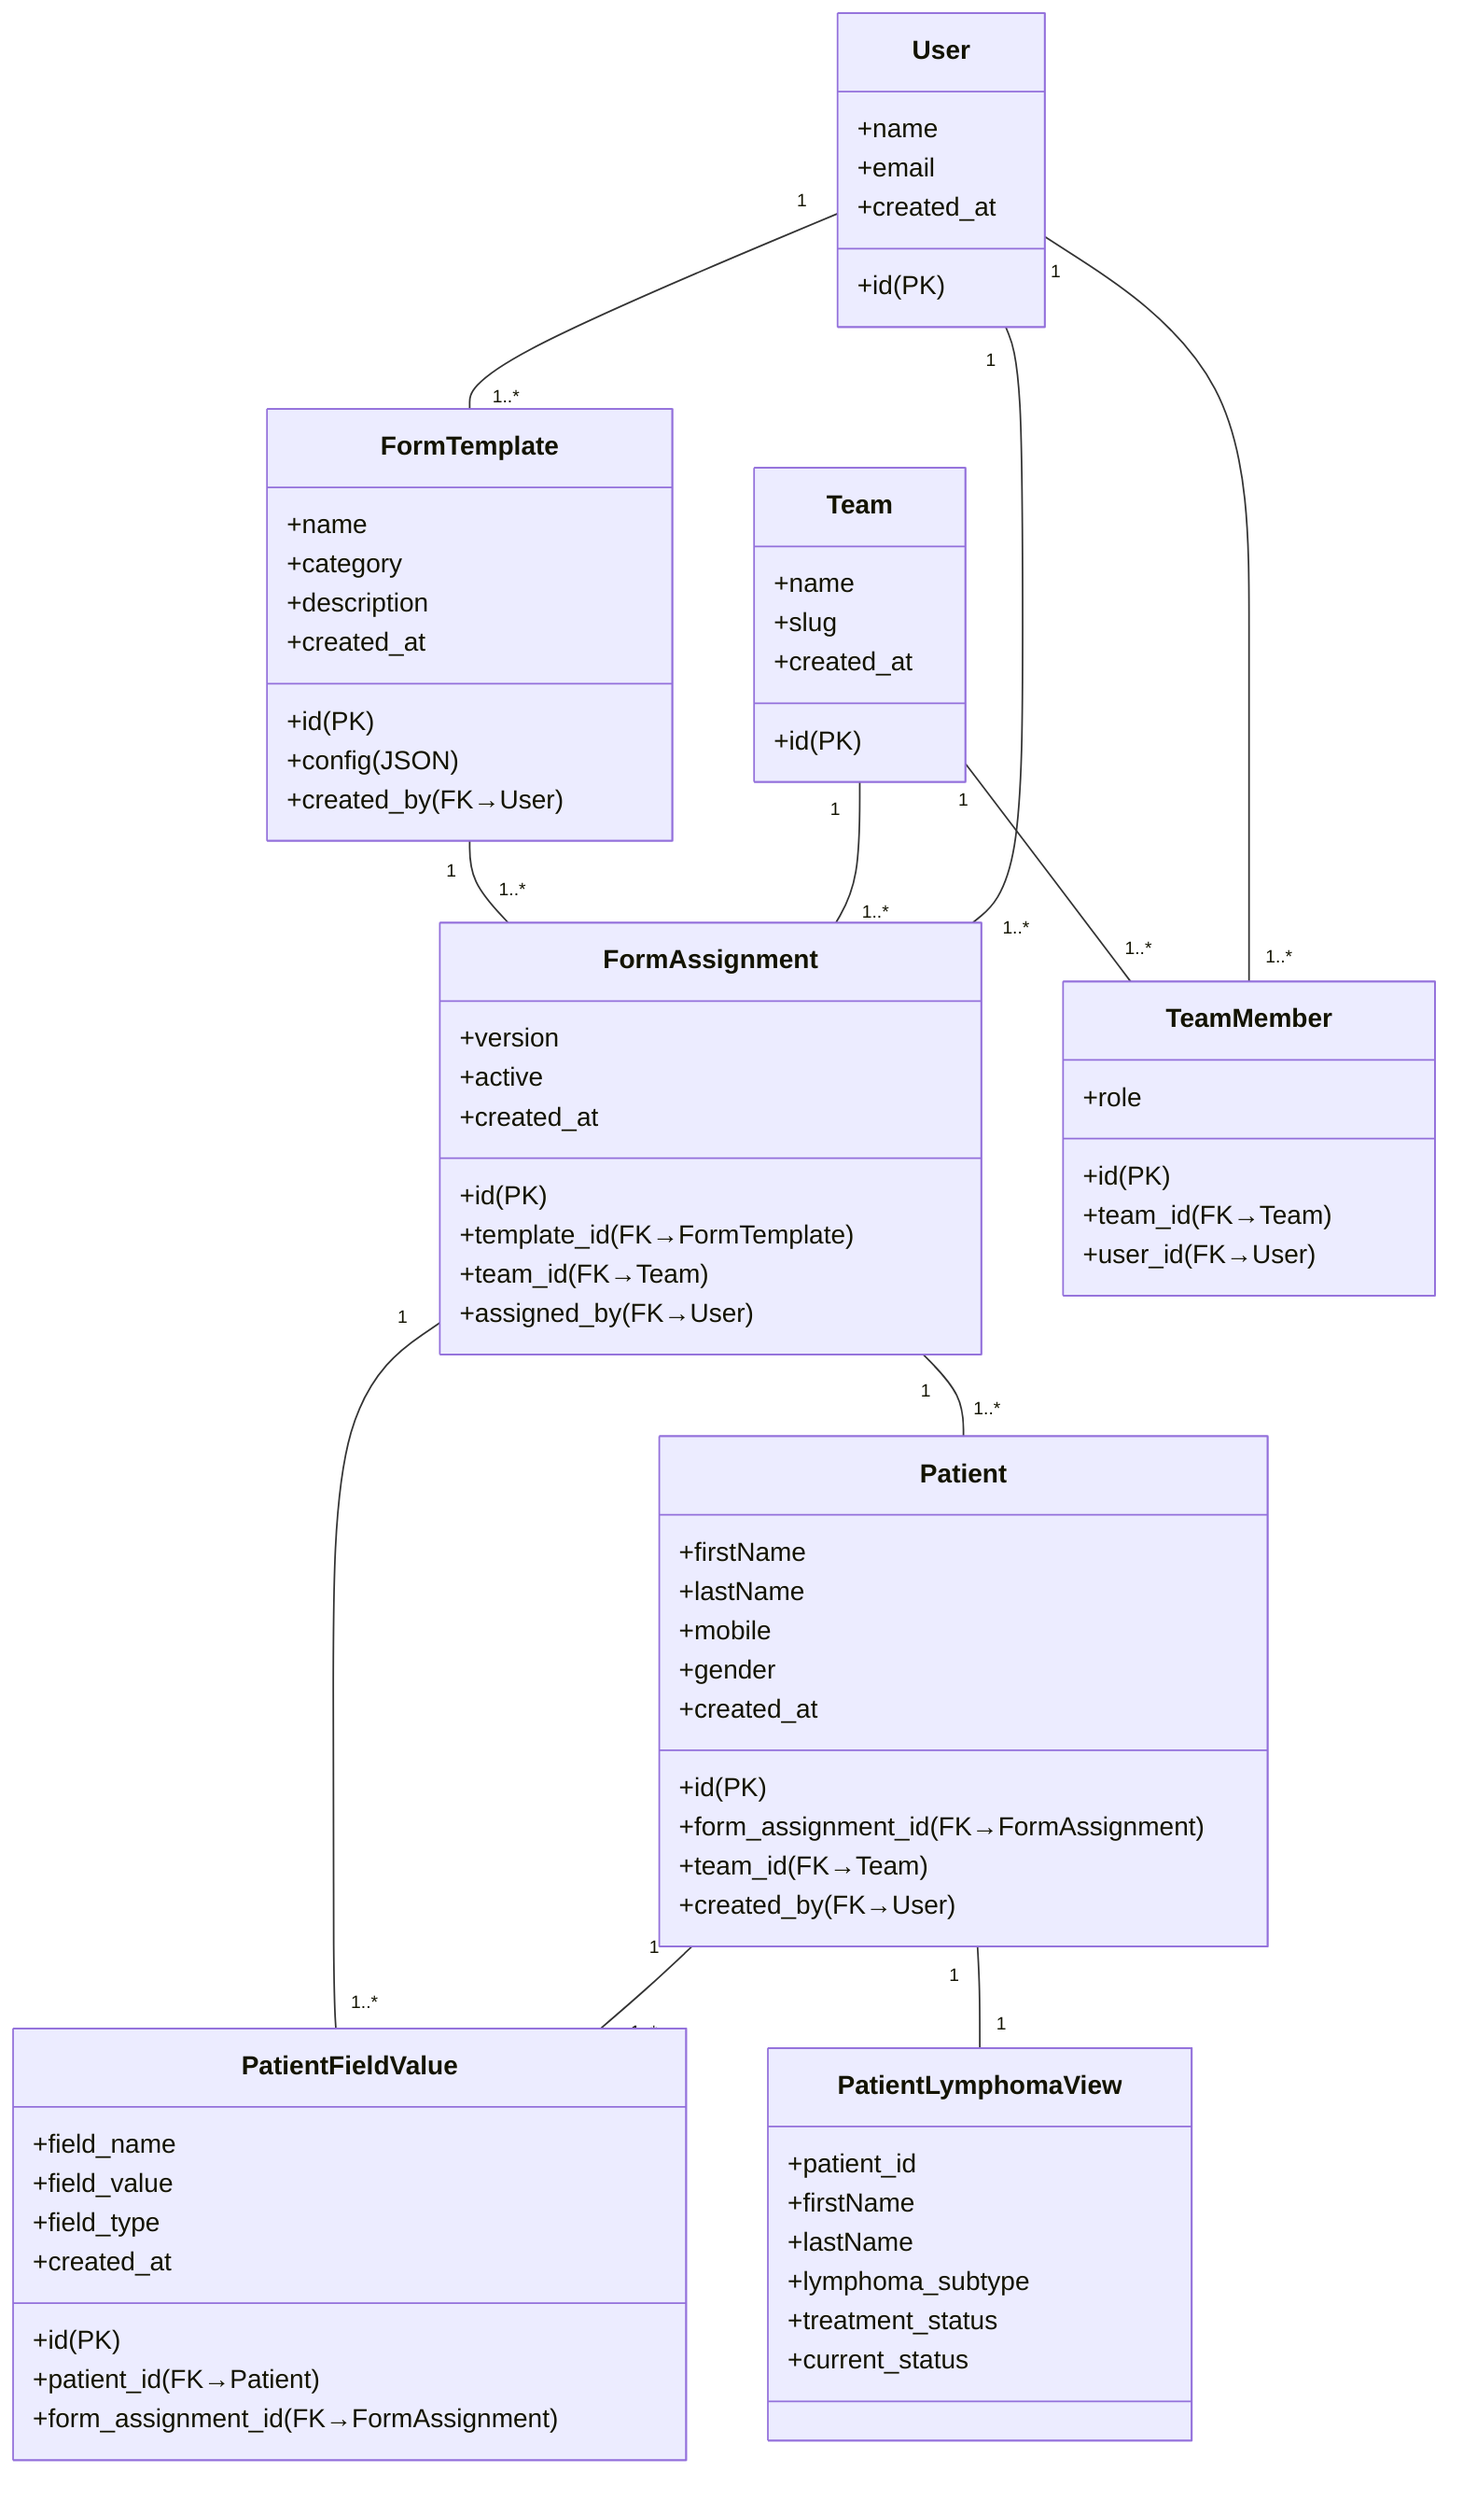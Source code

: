 classDiagram
    class FormTemplate {
        +id (PK)
        +name
        +category
        +description
        +config (JSON)
        +created_by (FK→User)
        +created_at
    }

    class Team {
        +id (PK)
        +name
        +slug
        +created_at
    }

    class User {
        +id (PK)
        +name
        +email
        +created_at
    }

    class FormAssignment {
        +id (PK)
        +template_id (FK→FormTemplate)
        +team_id (FK→Team)
        +version
        +assigned_by (FK→User)
        +active
        +created_at
    }

    class TeamMember {
        +id (PK)
        +team_id (FK→Team)
        +user_id (FK→User)
        +role
    }

    class Patient {
        +id (PK)
        +firstName
        +lastName
        +mobile
        +gender
        +form_assignment_id (FK→FormAssignment)
        +team_id (FK→Team)
        +created_by (FK→User)
        +created_at
    }

    class PatientFieldValue {
        +id (PK)
        +patient_id (FK→Patient)
        +field_name
        +field_value
        +field_type
        +form_assignment_id (FK→FormAssignment)
        +created_at
    }

    class PatientLymphomaView {
        +patient_id
        +firstName
        +lastName
        +lymphoma_subtype
        +treatment_status
        +current_status
    }

    FormTemplate "1" -- "1..*" FormAssignment
    Team "1" -- "1..*" FormAssignment
    User "1" -- "1..*" FormTemplate
    User "1" -- "1..*" FormAssignment
    Team "1" -- "1..*" TeamMember
    User "1" -- "1..*" TeamMember
    FormAssignment "1" -- "1..*" Patient
    FormAssignment "1" -- "1..*" PatientFieldValue
    Patient "1" -- "1..*" PatientFieldValue
    Patient "1" -- "1" PatientLymphomaView
